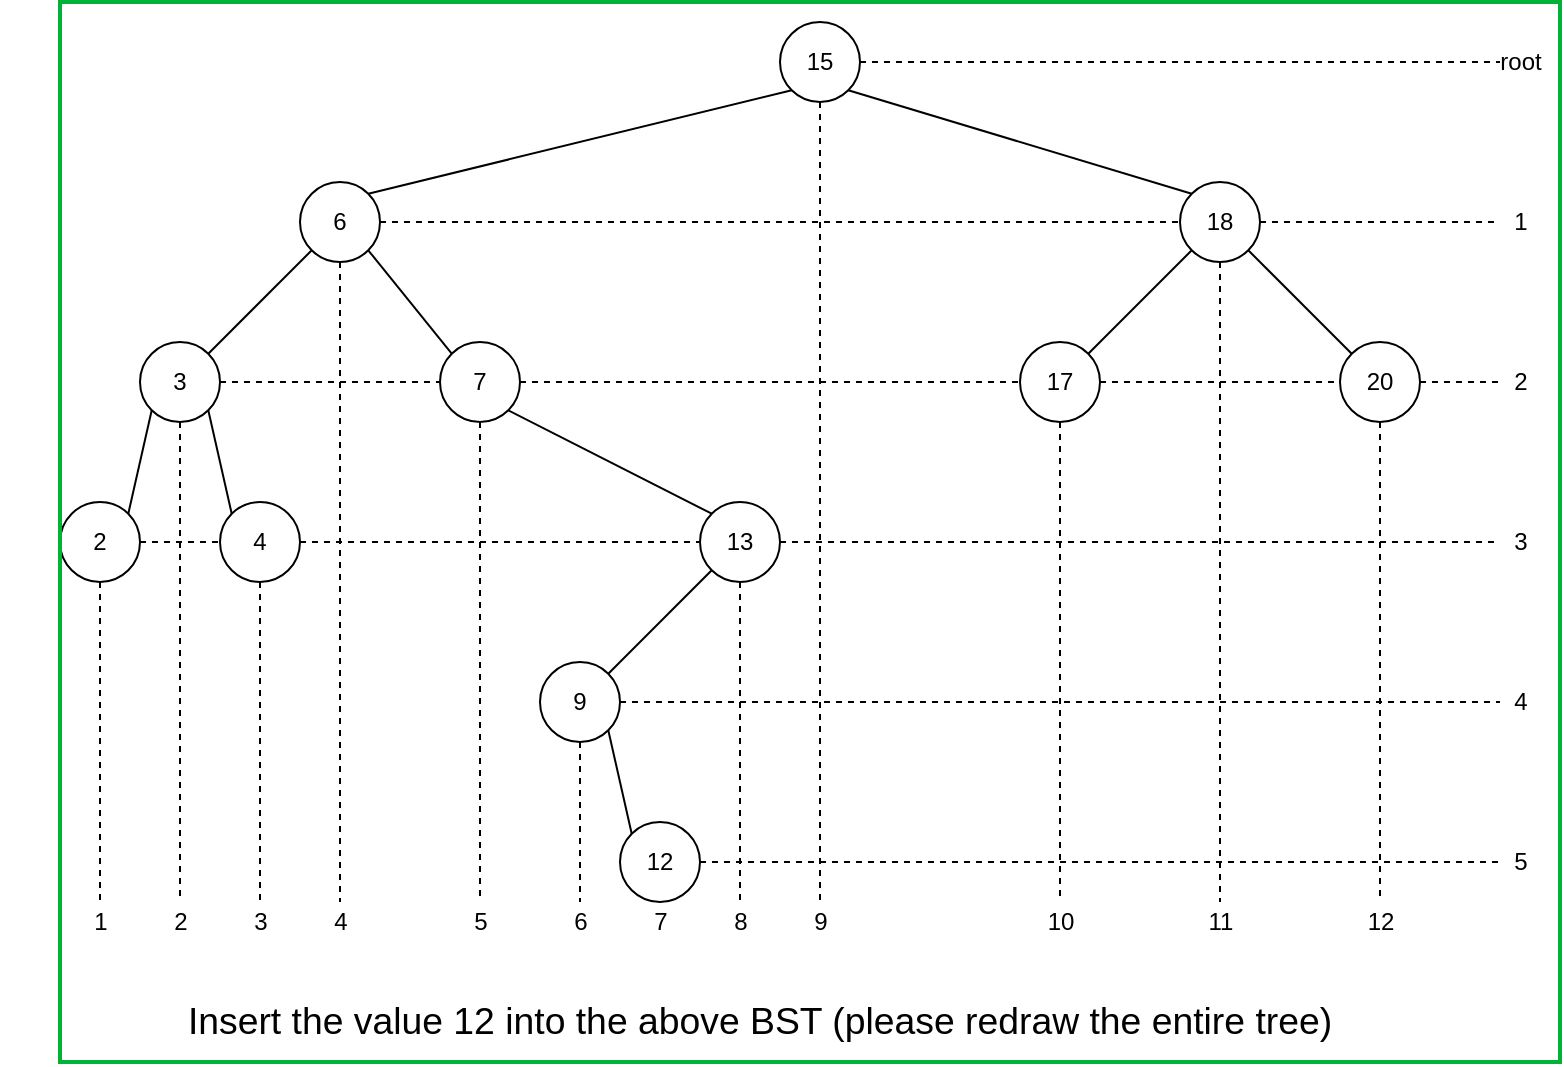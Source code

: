<mxfile version="13.9.9" type="device"><diagram id="pLrUlCV4q-Jxd-pksU-W" name="Page-1"><mxGraphModel dx="2044" dy="763" grid="1" gridSize="10" guides="1" tooltips="1" connect="1" arrows="1" fold="1" page="1" pageScale="1" pageWidth="827" pageHeight="1169" math="0" shadow="0"><root><mxCell id="0"/><mxCell id="1" parent="0"/><mxCell id="fqgwiGpMTUBnD5jti73s-2" style="edgeStyle=orthogonalEdgeStyle;rounded=0;orthogonalLoop=1;jettySize=auto;html=1;exitX=0.5;exitY=1;exitDx=0;exitDy=0;dashed=1;endArrow=none;endFill=0;" edge="1" parent="1" source="fqgwiGpMTUBnD5jti73s-6"><mxGeometry relative="1" as="geometry"><mxPoint x="380" y="480" as="targetPoint"/></mxGeometry></mxCell><mxCell id="fqgwiGpMTUBnD5jti73s-3" style="rounded=0;orthogonalLoop=1;jettySize=auto;html=1;exitX=0;exitY=1;exitDx=0;exitDy=0;entryX=1;entryY=0;entryDx=0;entryDy=0;endArrow=none;endFill=0;" edge="1" parent="1" source="fqgwiGpMTUBnD5jti73s-6" target="fqgwiGpMTUBnD5jti73s-25"><mxGeometry relative="1" as="geometry"/></mxCell><mxCell id="fqgwiGpMTUBnD5jti73s-4" style="edgeStyle=none;rounded=0;orthogonalLoop=1;jettySize=auto;html=1;exitX=1;exitY=1;exitDx=0;exitDy=0;entryX=0;entryY=0;entryDx=0;entryDy=0;endArrow=none;endFill=0;" edge="1" parent="1" source="fqgwiGpMTUBnD5jti73s-6" target="fqgwiGpMTUBnD5jti73s-20"><mxGeometry relative="1" as="geometry"/></mxCell><mxCell id="fqgwiGpMTUBnD5jti73s-5" style="edgeStyle=none;rounded=0;orthogonalLoop=1;jettySize=auto;html=1;exitX=1;exitY=0.5;exitDx=0;exitDy=0;endArrow=none;endFill=0;dashed=1;" edge="1" parent="1" source="fqgwiGpMTUBnD5jti73s-6"><mxGeometry relative="1" as="geometry"><mxPoint x="720" y="60.0" as="targetPoint"/></mxGeometry></mxCell><mxCell id="fqgwiGpMTUBnD5jti73s-6" value="15" style="ellipse;whiteSpace=wrap;html=1;aspect=fixed;" vertex="1" parent="1"><mxGeometry x="360" y="40" width="40" height="40" as="geometry"/></mxCell><mxCell id="fqgwiGpMTUBnD5jti73s-8" style="edgeStyle=none;rounded=0;orthogonalLoop=1;jettySize=auto;html=1;exitX=1;exitY=1;exitDx=0;exitDy=0;entryX=0;entryY=0;entryDx=0;entryDy=0;endArrow=none;endFill=0;" edge="1" parent="1" source="fqgwiGpMTUBnD5jti73s-10" target="fqgwiGpMTUBnD5jti73s-38"><mxGeometry relative="1" as="geometry"/></mxCell><mxCell id="fqgwiGpMTUBnD5jti73s-9" style="edgeStyle=none;rounded=0;orthogonalLoop=1;jettySize=auto;html=1;exitX=1;exitY=0.5;exitDx=0;exitDy=0;entryX=0;entryY=0.5;entryDx=0;entryDy=0;dashed=1;endArrow=none;endFill=0;" edge="1" parent="1" source="fqgwiGpMTUBnD5jti73s-10" target="fqgwiGpMTUBnD5jti73s-41"><mxGeometry relative="1" as="geometry"/></mxCell><mxCell id="fqgwiGpMTUBnD5jti73s-64" style="rounded=0;orthogonalLoop=1;jettySize=auto;html=1;exitX=0.5;exitY=1;exitDx=0;exitDy=0;dashed=1;endArrow=none;endFill=0;" edge="1" parent="1" source="fqgwiGpMTUBnD5jti73s-10"><mxGeometry relative="1" as="geometry"><mxPoint x="210" y="480" as="targetPoint"/></mxGeometry></mxCell><mxCell id="fqgwiGpMTUBnD5jti73s-10" value="7" style="ellipse;whiteSpace=wrap;html=1;aspect=fixed;" vertex="1" parent="1"><mxGeometry x="190" y="200" width="40" height="40" as="geometry"/></mxCell><mxCell id="fqgwiGpMTUBnD5jti73s-11" style="edgeStyle=orthogonalEdgeStyle;rounded=0;orthogonalLoop=1;jettySize=auto;html=1;exitX=0.5;exitY=1;exitDx=0;exitDy=0;dashed=1;endArrow=none;endFill=0;" edge="1" parent="1" source="fqgwiGpMTUBnD5jti73s-15"><mxGeometry relative="1" as="geometry"><mxPoint x="60" y="480" as="targetPoint"/><Array as="points"><mxPoint x="60" y="480"/></Array></mxGeometry></mxCell><mxCell id="fqgwiGpMTUBnD5jti73s-12" style="edgeStyle=none;rounded=0;orthogonalLoop=1;jettySize=auto;html=1;exitX=0;exitY=1;exitDx=0;exitDy=0;entryX=1;entryY=0;entryDx=0;entryDy=0;endArrow=none;endFill=0;" edge="1" parent="1" source="fqgwiGpMTUBnD5jti73s-15" target="fqgwiGpMTUBnD5jti73s-34"><mxGeometry relative="1" as="geometry"/></mxCell><mxCell id="fqgwiGpMTUBnD5jti73s-13" style="edgeStyle=none;rounded=0;orthogonalLoop=1;jettySize=auto;html=1;exitX=1;exitY=1;exitDx=0;exitDy=0;entryX=0;entryY=0;entryDx=0;entryDy=0;endArrow=none;endFill=0;" edge="1" parent="1" source="fqgwiGpMTUBnD5jti73s-15" target="fqgwiGpMTUBnD5jti73s-31"><mxGeometry relative="1" as="geometry"/></mxCell><mxCell id="fqgwiGpMTUBnD5jti73s-14" style="edgeStyle=none;rounded=0;orthogonalLoop=1;jettySize=auto;html=1;exitX=1;exitY=0.5;exitDx=0;exitDy=0;entryX=0;entryY=0.5;entryDx=0;entryDy=0;dashed=1;endArrow=none;endFill=0;" edge="1" parent="1" source="fqgwiGpMTUBnD5jti73s-15" target="fqgwiGpMTUBnD5jti73s-10"><mxGeometry relative="1" as="geometry"/></mxCell><mxCell id="fqgwiGpMTUBnD5jti73s-15" value="3" style="ellipse;whiteSpace=wrap;html=1;aspect=fixed;" vertex="1" parent="1"><mxGeometry x="40" y="200" width="40" height="40" as="geometry"/></mxCell><mxCell id="fqgwiGpMTUBnD5jti73s-16" style="edgeStyle=orthogonalEdgeStyle;rounded=0;orthogonalLoop=1;jettySize=auto;html=1;exitX=0.5;exitY=1;exitDx=0;exitDy=0;dashed=1;endArrow=none;endFill=0;" edge="1" parent="1" source="fqgwiGpMTUBnD5jti73s-20"><mxGeometry relative="1" as="geometry"><mxPoint x="580" y="480" as="targetPoint"/></mxGeometry></mxCell><mxCell id="fqgwiGpMTUBnD5jti73s-17" style="edgeStyle=none;rounded=0;orthogonalLoop=1;jettySize=auto;html=1;exitX=0;exitY=1;exitDx=0;exitDy=0;entryX=1;entryY=0;entryDx=0;entryDy=0;endArrow=none;endFill=0;" edge="1" parent="1" source="fqgwiGpMTUBnD5jti73s-20" target="fqgwiGpMTUBnD5jti73s-41"><mxGeometry relative="1" as="geometry"/></mxCell><mxCell id="fqgwiGpMTUBnD5jti73s-18" style="edgeStyle=none;rounded=0;orthogonalLoop=1;jettySize=auto;html=1;exitX=1;exitY=1;exitDx=0;exitDy=0;entryX=0;entryY=0;entryDx=0;entryDy=0;endArrow=none;endFill=0;" edge="1" parent="1" source="fqgwiGpMTUBnD5jti73s-20" target="fqgwiGpMTUBnD5jti73s-44"><mxGeometry relative="1" as="geometry"/></mxCell><mxCell id="fqgwiGpMTUBnD5jti73s-19" style="edgeStyle=none;rounded=0;orthogonalLoop=1;jettySize=auto;html=1;exitX=1;exitY=0.5;exitDx=0;exitDy=0;dashed=1;endArrow=none;endFill=0;" edge="1" parent="1" source="fqgwiGpMTUBnD5jti73s-20"><mxGeometry relative="1" as="geometry"><mxPoint x="720" y="140.0" as="targetPoint"/></mxGeometry></mxCell><mxCell id="fqgwiGpMTUBnD5jti73s-20" value="18" style="ellipse;whiteSpace=wrap;html=1;aspect=fixed;" vertex="1" parent="1"><mxGeometry x="560" y="120" width="40" height="40" as="geometry"/></mxCell><mxCell id="fqgwiGpMTUBnD5jti73s-22" style="edgeStyle=none;rounded=0;orthogonalLoop=1;jettySize=auto;html=1;exitX=1;exitY=1;exitDx=0;exitDy=0;entryX=0;entryY=0;entryDx=0;entryDy=0;endArrow=none;endFill=0;" edge="1" parent="1" source="fqgwiGpMTUBnD5jti73s-25" target="fqgwiGpMTUBnD5jti73s-10"><mxGeometry relative="1" as="geometry"/></mxCell><mxCell id="fqgwiGpMTUBnD5jti73s-23" style="edgeStyle=none;rounded=0;orthogonalLoop=1;jettySize=auto;html=1;exitX=0;exitY=1;exitDx=0;exitDy=0;entryX=1;entryY=0;entryDx=0;entryDy=0;endArrow=none;endFill=0;" edge="1" parent="1" source="fqgwiGpMTUBnD5jti73s-25" target="fqgwiGpMTUBnD5jti73s-15"><mxGeometry relative="1" as="geometry"/></mxCell><mxCell id="fqgwiGpMTUBnD5jti73s-24" style="edgeStyle=none;rounded=0;orthogonalLoop=1;jettySize=auto;html=1;exitX=1;exitY=0.5;exitDx=0;exitDy=0;dashed=1;endArrow=none;endFill=0;" edge="1" parent="1" source="fqgwiGpMTUBnD5jti73s-25"><mxGeometry relative="1" as="geometry"><mxPoint x="560" y="140.0" as="targetPoint"/></mxGeometry></mxCell><mxCell id="fqgwiGpMTUBnD5jti73s-67" style="edgeStyle=none;rounded=0;orthogonalLoop=1;jettySize=auto;html=1;exitX=0.5;exitY=1;exitDx=0;exitDy=0;dashed=1;endArrow=none;endFill=0;" edge="1" parent="1" source="fqgwiGpMTUBnD5jti73s-25"><mxGeometry relative="1" as="geometry"><mxPoint x="140" y="480" as="targetPoint"/></mxGeometry></mxCell><mxCell id="fqgwiGpMTUBnD5jti73s-25" value="6" style="ellipse;whiteSpace=wrap;html=1;aspect=fixed;" vertex="1" parent="1"><mxGeometry x="120" y="120" width="40" height="40" as="geometry"/></mxCell><mxCell id="fqgwiGpMTUBnD5jti73s-27" style="edgeStyle=none;rounded=0;orthogonalLoop=1;jettySize=auto;html=1;exitX=1;exitY=0.5;exitDx=0;exitDy=0;dashed=1;endArrow=none;endFill=0;" edge="1" parent="1" source="fqgwiGpMTUBnD5jti73s-28"><mxGeometry relative="1" as="geometry"><mxPoint x="720" y="380" as="targetPoint"/></mxGeometry></mxCell><mxCell id="fqgwiGpMTUBnD5jti73s-29" style="edgeStyle=orthogonalEdgeStyle;rounded=0;orthogonalLoop=1;jettySize=auto;html=1;exitX=0.5;exitY=1;exitDx=0;exitDy=0;dashed=1;endArrow=none;endFill=0;" edge="1" parent="1" source="fqgwiGpMTUBnD5jti73s-31"><mxGeometry relative="1" as="geometry"><mxPoint x="100" y="480" as="targetPoint"/><Array as="points"><mxPoint x="100" y="480"/></Array></mxGeometry></mxCell><mxCell id="fqgwiGpMTUBnD5jti73s-30" style="edgeStyle=none;rounded=0;orthogonalLoop=1;jettySize=auto;html=1;exitX=1;exitY=0.5;exitDx=0;exitDy=0;entryX=0;entryY=0.5;entryDx=0;entryDy=0;dashed=1;endArrow=none;endFill=0;" edge="1" parent="1" source="fqgwiGpMTUBnD5jti73s-31" target="fqgwiGpMTUBnD5jti73s-38"><mxGeometry relative="1" as="geometry"/></mxCell><mxCell id="fqgwiGpMTUBnD5jti73s-31" value="4" style="ellipse;whiteSpace=wrap;html=1;aspect=fixed;" vertex="1" parent="1"><mxGeometry x="80" y="280" width="40" height="40" as="geometry"/></mxCell><mxCell id="fqgwiGpMTUBnD5jti73s-32" style="edgeStyle=orthogonalEdgeStyle;rounded=0;orthogonalLoop=1;jettySize=auto;html=1;exitX=0.5;exitY=1;exitDx=0;exitDy=0;endArrow=none;endFill=0;dashed=1;" edge="1" parent="1" source="fqgwiGpMTUBnD5jti73s-34"><mxGeometry relative="1" as="geometry"><mxPoint x="20" y="480" as="targetPoint"/></mxGeometry></mxCell><mxCell id="fqgwiGpMTUBnD5jti73s-33" style="edgeStyle=none;rounded=0;orthogonalLoop=1;jettySize=auto;html=1;exitX=1;exitY=0.5;exitDx=0;exitDy=0;entryX=0;entryY=0.5;entryDx=0;entryDy=0;dashed=1;endArrow=none;endFill=0;" edge="1" parent="1" source="fqgwiGpMTUBnD5jti73s-34" target="fqgwiGpMTUBnD5jti73s-31"><mxGeometry relative="1" as="geometry"/></mxCell><mxCell id="fqgwiGpMTUBnD5jti73s-34" value="2" style="ellipse;whiteSpace=wrap;html=1;aspect=fixed;" vertex="1" parent="1"><mxGeometry y="280" width="40" height="40" as="geometry"/></mxCell><mxCell id="fqgwiGpMTUBnD5jti73s-35" style="edgeStyle=orthogonalEdgeStyle;rounded=0;orthogonalLoop=1;jettySize=auto;html=1;exitX=0.5;exitY=1;exitDx=0;exitDy=0;dashed=1;endArrow=none;endFill=0;" edge="1" parent="1" source="fqgwiGpMTUBnD5jti73s-38"><mxGeometry relative="1" as="geometry"><mxPoint x="340" y="480" as="targetPoint"/></mxGeometry></mxCell><mxCell id="fqgwiGpMTUBnD5jti73s-36" style="edgeStyle=none;rounded=0;orthogonalLoop=1;jettySize=auto;html=1;exitX=0;exitY=1;exitDx=0;exitDy=0;entryX=1;entryY=0;entryDx=0;entryDy=0;endArrow=none;endFill=0;" edge="1" parent="1" source="fqgwiGpMTUBnD5jti73s-38" target="fqgwiGpMTUBnD5jti73s-28"><mxGeometry relative="1" as="geometry"/></mxCell><mxCell id="fqgwiGpMTUBnD5jti73s-37" style="edgeStyle=none;rounded=0;orthogonalLoop=1;jettySize=auto;html=1;exitX=1;exitY=0.5;exitDx=0;exitDy=0;dashed=1;endArrow=none;endFill=0;" edge="1" parent="1" source="fqgwiGpMTUBnD5jti73s-38"><mxGeometry relative="1" as="geometry"><mxPoint x="720" y="300" as="targetPoint"/></mxGeometry></mxCell><mxCell id="fqgwiGpMTUBnD5jti73s-38" value="13" style="ellipse;whiteSpace=wrap;html=1;aspect=fixed;" vertex="1" parent="1"><mxGeometry x="320" y="280" width="40" height="40" as="geometry"/></mxCell><mxCell id="fqgwiGpMTUBnD5jti73s-39" style="edgeStyle=orthogonalEdgeStyle;rounded=0;orthogonalLoop=1;jettySize=auto;html=1;exitX=0.5;exitY=1;exitDx=0;exitDy=0;dashed=1;endArrow=none;endFill=0;" edge="1" parent="1" source="fqgwiGpMTUBnD5jti73s-41"><mxGeometry relative="1" as="geometry"><mxPoint x="500" y="480" as="targetPoint"/></mxGeometry></mxCell><mxCell id="fqgwiGpMTUBnD5jti73s-40" style="edgeStyle=none;rounded=0;orthogonalLoop=1;jettySize=auto;html=1;exitX=1;exitY=0.5;exitDx=0;exitDy=0;entryX=0;entryY=0.5;entryDx=0;entryDy=0;dashed=1;endArrow=none;endFill=0;" edge="1" parent="1" source="fqgwiGpMTUBnD5jti73s-41" target="fqgwiGpMTUBnD5jti73s-44"><mxGeometry relative="1" as="geometry"/></mxCell><mxCell id="fqgwiGpMTUBnD5jti73s-41" value="17" style="ellipse;whiteSpace=wrap;html=1;aspect=fixed;" vertex="1" parent="1"><mxGeometry x="480" y="200" width="40" height="40" as="geometry"/></mxCell><mxCell id="fqgwiGpMTUBnD5jti73s-42" style="edgeStyle=orthogonalEdgeStyle;rounded=0;orthogonalLoop=1;jettySize=auto;html=1;exitX=0.5;exitY=1;exitDx=0;exitDy=0;dashed=1;endArrow=none;endFill=0;" edge="1" parent="1" source="fqgwiGpMTUBnD5jti73s-44"><mxGeometry relative="1" as="geometry"><mxPoint x="660" y="480" as="targetPoint"/></mxGeometry></mxCell><mxCell id="fqgwiGpMTUBnD5jti73s-43" style="edgeStyle=none;rounded=0;orthogonalLoop=1;jettySize=auto;html=1;exitX=1;exitY=0.5;exitDx=0;exitDy=0;dashed=1;endArrow=none;endFill=0;" edge="1" parent="1" source="fqgwiGpMTUBnD5jti73s-44"><mxGeometry relative="1" as="geometry"><mxPoint x="720" y="220.0" as="targetPoint"/></mxGeometry></mxCell><mxCell id="fqgwiGpMTUBnD5jti73s-44" value="20" style="ellipse;whiteSpace=wrap;html=1;aspect=fixed;" vertex="1" parent="1"><mxGeometry x="640" y="200" width="40" height="40" as="geometry"/></mxCell><mxCell id="fqgwiGpMTUBnD5jti73s-45" value="root" style="text;html=1;align=center;verticalAlign=middle;resizable=0;points=[];autosize=1;" vertex="1" parent="1"><mxGeometry x="710" y="50" width="40" height="20" as="geometry"/></mxCell><mxCell id="fqgwiGpMTUBnD5jti73s-46" value="1" style="text;html=1;align=center;verticalAlign=middle;resizable=0;points=[];autosize=1;" vertex="1" parent="1"><mxGeometry x="720" y="130" width="20" height="20" as="geometry"/></mxCell><mxCell id="fqgwiGpMTUBnD5jti73s-47" value="2" style="text;html=1;align=center;verticalAlign=middle;resizable=0;points=[];autosize=1;" vertex="1" parent="1"><mxGeometry x="720" y="210" width="20" height="20" as="geometry"/></mxCell><mxCell id="fqgwiGpMTUBnD5jti73s-48" value="3" style="text;html=1;align=center;verticalAlign=middle;resizable=0;points=[];autosize=1;" vertex="1" parent="1"><mxGeometry x="720" y="290" width="20" height="20" as="geometry"/></mxCell><mxCell id="fqgwiGpMTUBnD5jti73s-49" value="4" style="text;html=1;align=center;verticalAlign=middle;resizable=0;points=[];autosize=1;" vertex="1" parent="1"><mxGeometry x="720" y="370" width="20" height="20" as="geometry"/></mxCell><mxCell id="fqgwiGpMTUBnD5jti73s-50" value="1" style="text;html=1;align=center;verticalAlign=middle;resizable=0;points=[];autosize=1;" vertex="1" parent="1"><mxGeometry x="10" y="480" width="20" height="20" as="geometry"/></mxCell><mxCell id="fqgwiGpMTUBnD5jti73s-51" value="2" style="text;html=1;align=center;verticalAlign=middle;resizable=0;points=[];autosize=1;" vertex="1" parent="1"><mxGeometry x="50" y="480" width="20" height="20" as="geometry"/></mxCell><mxCell id="fqgwiGpMTUBnD5jti73s-52" value="3" style="text;html=1;align=center;verticalAlign=middle;resizable=0;points=[];autosize=1;" vertex="1" parent="1"><mxGeometry x="90" y="480" width="20" height="20" as="geometry"/></mxCell><mxCell id="fqgwiGpMTUBnD5jti73s-53" value="4" style="text;html=1;align=center;verticalAlign=middle;resizable=0;points=[];autosize=1;" vertex="1" parent="1"><mxGeometry x="130" y="480" width="20" height="20" as="geometry"/></mxCell><mxCell id="fqgwiGpMTUBnD5jti73s-54" value="5" style="text;html=1;align=center;verticalAlign=middle;resizable=0;points=[];autosize=1;" vertex="1" parent="1"><mxGeometry x="200" y="480" width="20" height="20" as="geometry"/></mxCell><mxCell id="fqgwiGpMTUBnD5jti73s-55" value="6" style="text;html=1;align=center;verticalAlign=middle;resizable=0;points=[];autosize=1;" vertex="1" parent="1"><mxGeometry x="250" y="480" width="20" height="20" as="geometry"/></mxCell><mxCell id="fqgwiGpMTUBnD5jti73s-56" value="7" style="text;html=1;align=center;verticalAlign=middle;resizable=0;points=[];autosize=1;" vertex="1" parent="1"><mxGeometry x="290" y="480" width="20" height="20" as="geometry"/></mxCell><mxCell id="fqgwiGpMTUBnD5jti73s-57" value="8" style="text;html=1;align=center;verticalAlign=middle;resizable=0;points=[];autosize=1;" vertex="1" parent="1"><mxGeometry x="330" y="480" width="20" height="20" as="geometry"/></mxCell><mxCell id="fqgwiGpMTUBnD5jti73s-58" value="9" style="text;html=1;align=center;verticalAlign=middle;resizable=0;points=[];autosize=1;" vertex="1" parent="1"><mxGeometry x="370" y="480" width="20" height="20" as="geometry"/></mxCell><mxCell id="fqgwiGpMTUBnD5jti73s-59" value="10" style="text;html=1;align=center;verticalAlign=middle;resizable=0;points=[];autosize=1;" vertex="1" parent="1"><mxGeometry x="485" y="480" width="30" height="20" as="geometry"/></mxCell><mxCell id="fqgwiGpMTUBnD5jti73s-60" value="11" style="text;html=1;align=center;verticalAlign=middle;resizable=0;points=[];autosize=1;" vertex="1" parent="1"><mxGeometry x="565" y="480" width="30" height="20" as="geometry"/></mxCell><mxCell id="fqgwiGpMTUBnD5jti73s-61" value="&lt;p class=&quot;MsoListParagraph&quot; style=&quot;text-indent: -18.0pt&quot;&gt;&lt;span lang=&quot;EN-IE&quot; style=&quot;font-size: 14.0pt ; line-height: 115%&quot;&gt;&lt;span style=&quot;font-stretch: normal ; font-size: 7pt ; line-height: normal ; font-family: &amp;#34;times new roman&amp;#34;&quot;&gt;&amp;nbsp; &amp;nbsp;&amp;nbsp;&lt;br&gt;&lt;/span&gt;&lt;/span&gt;&lt;span lang=&quot;EN-IE&quot; style=&quot;font-size: 14.0pt ; line-height: 115%&quot;&gt;Insert the value 12 into the above BST (please redraw the entire tree)&lt;/span&gt;&lt;/p&gt;" style="text;html=1;strokeColor=none;fillColor=none;align=center;verticalAlign=middle;whiteSpace=wrap;rounded=0;" vertex="1" parent="1"><mxGeometry x="-30" y="518" width="760" height="20" as="geometry"/></mxCell><mxCell id="fqgwiGpMTUBnD5jti73s-62" style="edgeStyle=orthogonalEdgeStyle;rounded=0;orthogonalLoop=1;jettySize=auto;html=1;exitX=0.5;exitY=1;exitDx=0;exitDy=0;" edge="1" parent="1"><mxGeometry relative="1" as="geometry"><mxPoint x="343" y="510" as="sourcePoint"/><mxPoint x="343" y="510" as="targetPoint"/></mxGeometry></mxCell><mxCell id="fqgwiGpMTUBnD5jti73s-69" style="edgeStyle=none;rounded=0;orthogonalLoop=1;jettySize=auto;html=1;exitX=0.5;exitY=1;exitDx=0;exitDy=0;dashed=1;endArrow=none;endFill=0;" edge="1" parent="1" source="fqgwiGpMTUBnD5jti73s-28"><mxGeometry relative="1" as="geometry"><mxPoint x="260" y="480" as="targetPoint"/></mxGeometry></mxCell><mxCell id="fqgwiGpMTUBnD5jti73s-72" style="edgeStyle=none;rounded=0;orthogonalLoop=1;jettySize=auto;html=1;exitX=1;exitY=1;exitDx=0;exitDy=0;entryX=0;entryY=0;entryDx=0;entryDy=0;endArrow=none;endFill=0;" edge="1" parent="1" source="fqgwiGpMTUBnD5jti73s-28" target="fqgwiGpMTUBnD5jti73s-66"><mxGeometry relative="1" as="geometry"/></mxCell><mxCell id="fqgwiGpMTUBnD5jti73s-28" value="9" style="ellipse;whiteSpace=wrap;html=1;aspect=fixed;" vertex="1" parent="1"><mxGeometry x="240" y="360" width="40" height="40" as="geometry"/></mxCell><mxCell id="fqgwiGpMTUBnD5jti73s-68" style="edgeStyle=none;rounded=0;orthogonalLoop=1;jettySize=auto;html=1;exitX=1;exitY=0.5;exitDx=0;exitDy=0;dashed=1;endArrow=none;endFill=0;" edge="1" parent="1" source="fqgwiGpMTUBnD5jti73s-66"><mxGeometry relative="1" as="geometry"><mxPoint x="720" y="460" as="targetPoint"/></mxGeometry></mxCell><mxCell id="fqgwiGpMTUBnD5jti73s-66" value="12" style="ellipse;whiteSpace=wrap;html=1;aspect=fixed;" vertex="1" parent="1"><mxGeometry x="280" y="440" width="40" height="40" as="geometry"/></mxCell><mxCell id="fqgwiGpMTUBnD5jti73s-70" value="12" style="text;html=1;align=center;verticalAlign=middle;resizable=0;points=[];autosize=1;" vertex="1" parent="1"><mxGeometry x="645" y="480" width="30" height="20" as="geometry"/></mxCell><mxCell id="fqgwiGpMTUBnD5jti73s-71" value="5" style="text;html=1;align=center;verticalAlign=middle;resizable=0;points=[];autosize=1;" vertex="1" parent="1"><mxGeometry x="720" y="450" width="20" height="20" as="geometry"/></mxCell><mxCell id="fqgwiGpMTUBnD5jti73s-73" value="" style="rounded=0;whiteSpace=wrap;html=1;fillColor=none;strokeColor=#00B336;strokeWidth=2;" vertex="1" parent="1"><mxGeometry y="30" width="750" height="530" as="geometry"/></mxCell></root></mxGraphModel></diagram></mxfile>
